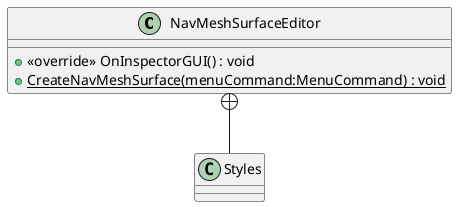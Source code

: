 @startuml
class NavMeshSurfaceEditor {
    + <<override>> OnInspectorGUI() : void
    + {static} CreateNavMeshSurface(menuCommand:MenuCommand) : void
}
class Styles {
}
NavMeshSurfaceEditor +-- Styles
@enduml
